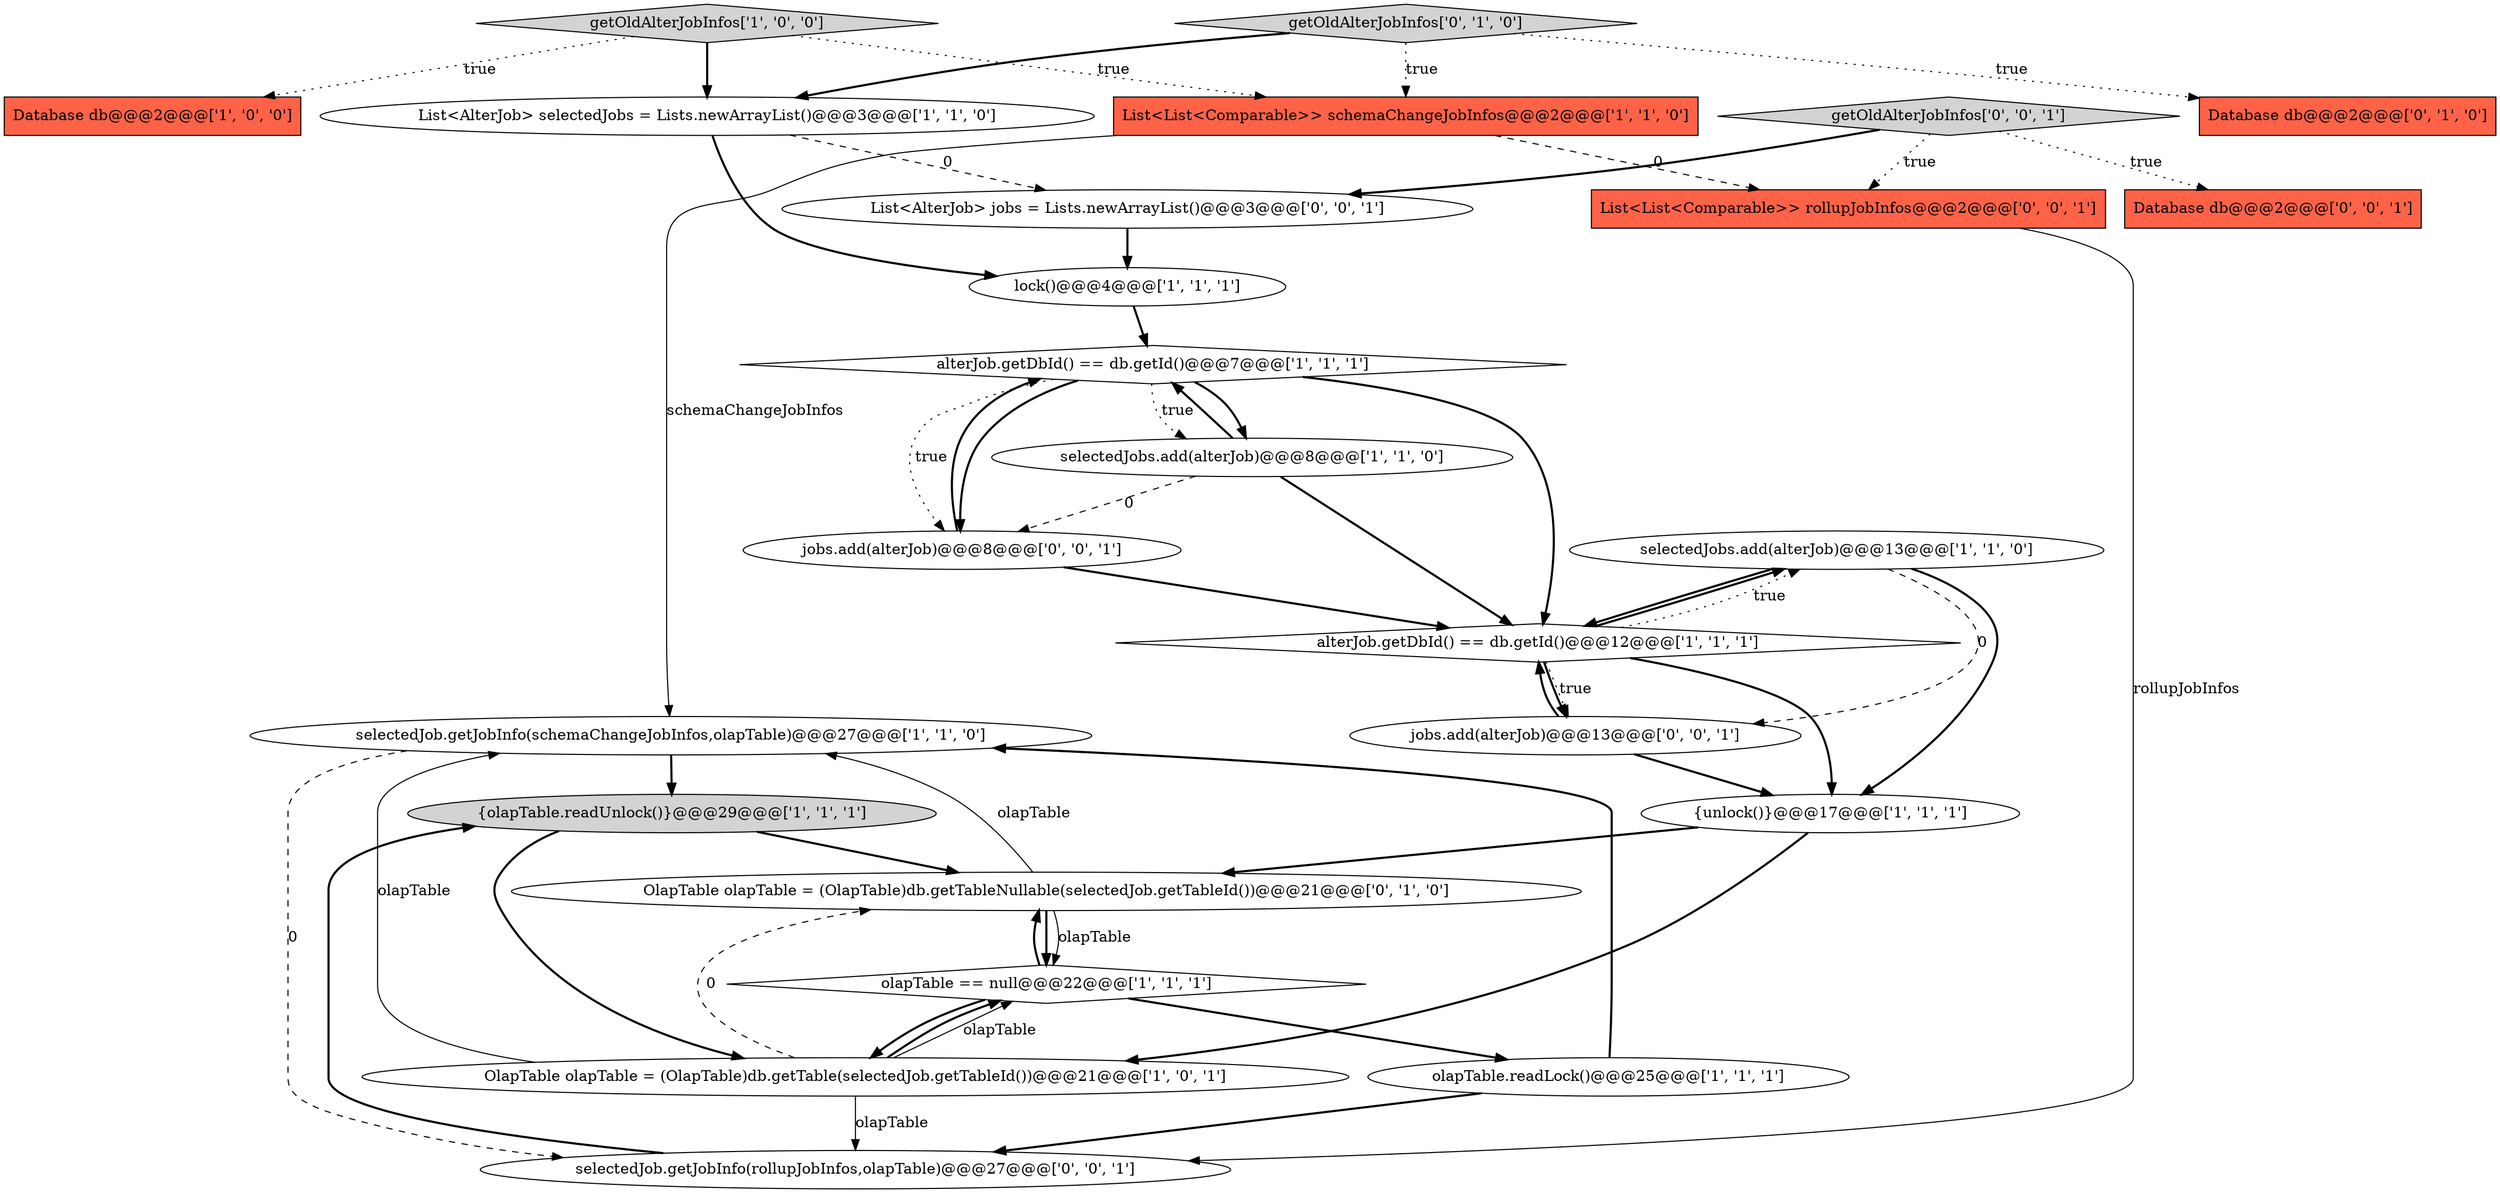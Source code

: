 digraph {
1 [style = filled, label = "List<List<Comparable>> schemaChangeJobInfos@@@2@@@['1', '1', '0']", fillcolor = tomato, shape = box image = "AAA0AAABBB1BBB"];
8 [style = filled, label = "olapTable == null@@@22@@@['1', '1', '1']", fillcolor = white, shape = diamond image = "AAA0AAABBB1BBB"];
10 [style = filled, label = "alterJob.getDbId() == db.getId()@@@7@@@['1', '1', '1']", fillcolor = white, shape = diamond image = "AAA0AAABBB1BBB"];
17 [style = filled, label = "OlapTable olapTable = (OlapTable)db.getTableNullable(selectedJob.getTableId())@@@21@@@['0', '1', '0']", fillcolor = white, shape = ellipse image = "AAA1AAABBB2BBB"];
9 [style = filled, label = "getOldAlterJobInfos['1', '0', '0']", fillcolor = lightgray, shape = diamond image = "AAA0AAABBB1BBB"];
5 [style = filled, label = "selectedJobs.add(alterJob)@@@13@@@['1', '1', '0']", fillcolor = white, shape = ellipse image = "AAA0AAABBB1BBB"];
2 [style = filled, label = "{olapTable.readUnlock()}@@@29@@@['1', '1', '1']", fillcolor = lightgray, shape = ellipse image = "AAA0AAABBB1BBB"];
14 [style = filled, label = "olapTable.readLock()@@@25@@@['1', '1', '1']", fillcolor = white, shape = ellipse image = "AAA0AAABBB1BBB"];
13 [style = filled, label = "alterJob.getDbId() == db.getId()@@@12@@@['1', '1', '1']", fillcolor = white, shape = diamond image = "AAA0AAABBB1BBB"];
12 [style = filled, label = "List<AlterJob> selectedJobs = Lists.newArrayList()@@@3@@@['1', '1', '0']", fillcolor = white, shape = ellipse image = "AAA0AAABBB1BBB"];
23 [style = filled, label = "jobs.add(alterJob)@@@8@@@['0', '0', '1']", fillcolor = white, shape = ellipse image = "AAA0AAABBB3BBB"];
15 [style = filled, label = "Database db@@@2@@@['0', '1', '0']", fillcolor = tomato, shape = box image = "AAA0AAABBB2BBB"];
22 [style = filled, label = "jobs.add(alterJob)@@@13@@@['0', '0', '1']", fillcolor = white, shape = ellipse image = "AAA0AAABBB3BBB"];
18 [style = filled, label = "List<AlterJob> jobs = Lists.newArrayList()@@@3@@@['0', '0', '1']", fillcolor = white, shape = ellipse image = "AAA0AAABBB3BBB"];
21 [style = filled, label = "Database db@@@2@@@['0', '0', '1']", fillcolor = tomato, shape = box image = "AAA0AAABBB3BBB"];
6 [style = filled, label = "OlapTable olapTable = (OlapTable)db.getTable(selectedJob.getTableId())@@@21@@@['1', '0', '1']", fillcolor = white, shape = ellipse image = "AAA0AAABBB1BBB"];
4 [style = filled, label = "selectedJobs.add(alterJob)@@@8@@@['1', '1', '0']", fillcolor = white, shape = ellipse image = "AAA0AAABBB1BBB"];
20 [style = filled, label = "getOldAlterJobInfos['0', '0', '1']", fillcolor = lightgray, shape = diamond image = "AAA0AAABBB3BBB"];
3 [style = filled, label = "selectedJob.getJobInfo(schemaChangeJobInfos,olapTable)@@@27@@@['1', '1', '0']", fillcolor = white, shape = ellipse image = "AAA0AAABBB1BBB"];
24 [style = filled, label = "List<List<Comparable>> rollupJobInfos@@@2@@@['0', '0', '1']", fillcolor = tomato, shape = box image = "AAA0AAABBB3BBB"];
7 [style = filled, label = "lock()@@@4@@@['1', '1', '1']", fillcolor = white, shape = ellipse image = "AAA0AAABBB1BBB"];
0 [style = filled, label = "Database db@@@2@@@['1', '0', '0']", fillcolor = tomato, shape = box image = "AAA0AAABBB1BBB"];
16 [style = filled, label = "getOldAlterJobInfos['0', '1', '0']", fillcolor = lightgray, shape = diamond image = "AAA0AAABBB2BBB"];
19 [style = filled, label = "selectedJob.getJobInfo(rollupJobInfos,olapTable)@@@27@@@['0', '0', '1']", fillcolor = white, shape = ellipse image = "AAA0AAABBB3BBB"];
11 [style = filled, label = "{unlock()}@@@17@@@['1', '1', '1']", fillcolor = white, shape = ellipse image = "AAA0AAABBB1BBB"];
22->11 [style = bold, label=""];
3->19 [style = dashed, label="0"];
5->22 [style = dashed, label="0"];
12->7 [style = bold, label=""];
8->14 [style = bold, label=""];
1->24 [style = dashed, label="0"];
1->3 [style = solid, label="schemaChangeJobInfos"];
4->23 [style = dashed, label="0"];
14->3 [style = bold, label=""];
10->23 [style = bold, label=""];
6->8 [style = solid, label="olapTable"];
9->0 [style = dotted, label="true"];
3->2 [style = bold, label=""];
7->10 [style = bold, label=""];
23->10 [style = bold, label=""];
20->21 [style = dotted, label="true"];
20->18 [style = bold, label=""];
17->3 [style = solid, label="olapTable"];
13->22 [style = bold, label=""];
6->3 [style = solid, label="olapTable"];
9->1 [style = dotted, label="true"];
6->17 [style = dashed, label="0"];
8->6 [style = bold, label=""];
14->19 [style = bold, label=""];
11->6 [style = bold, label=""];
11->17 [style = bold, label=""];
8->17 [style = bold, label=""];
16->1 [style = dotted, label="true"];
6->8 [style = bold, label=""];
16->15 [style = dotted, label="true"];
20->24 [style = dotted, label="true"];
5->13 [style = bold, label=""];
2->17 [style = bold, label=""];
16->12 [style = bold, label=""];
12->18 [style = dashed, label="0"];
23->13 [style = bold, label=""];
13->11 [style = bold, label=""];
10->13 [style = bold, label=""];
5->11 [style = bold, label=""];
10->4 [style = bold, label=""];
10->4 [style = dotted, label="true"];
24->19 [style = solid, label="rollupJobInfos"];
13->22 [style = dotted, label="true"];
17->8 [style = bold, label=""];
10->23 [style = dotted, label="true"];
4->10 [style = bold, label=""];
2->6 [style = bold, label=""];
4->13 [style = bold, label=""];
19->2 [style = bold, label=""];
13->5 [style = dotted, label="true"];
17->8 [style = solid, label="olapTable"];
6->19 [style = solid, label="olapTable"];
13->5 [style = bold, label=""];
22->13 [style = bold, label=""];
9->12 [style = bold, label=""];
18->7 [style = bold, label=""];
}
